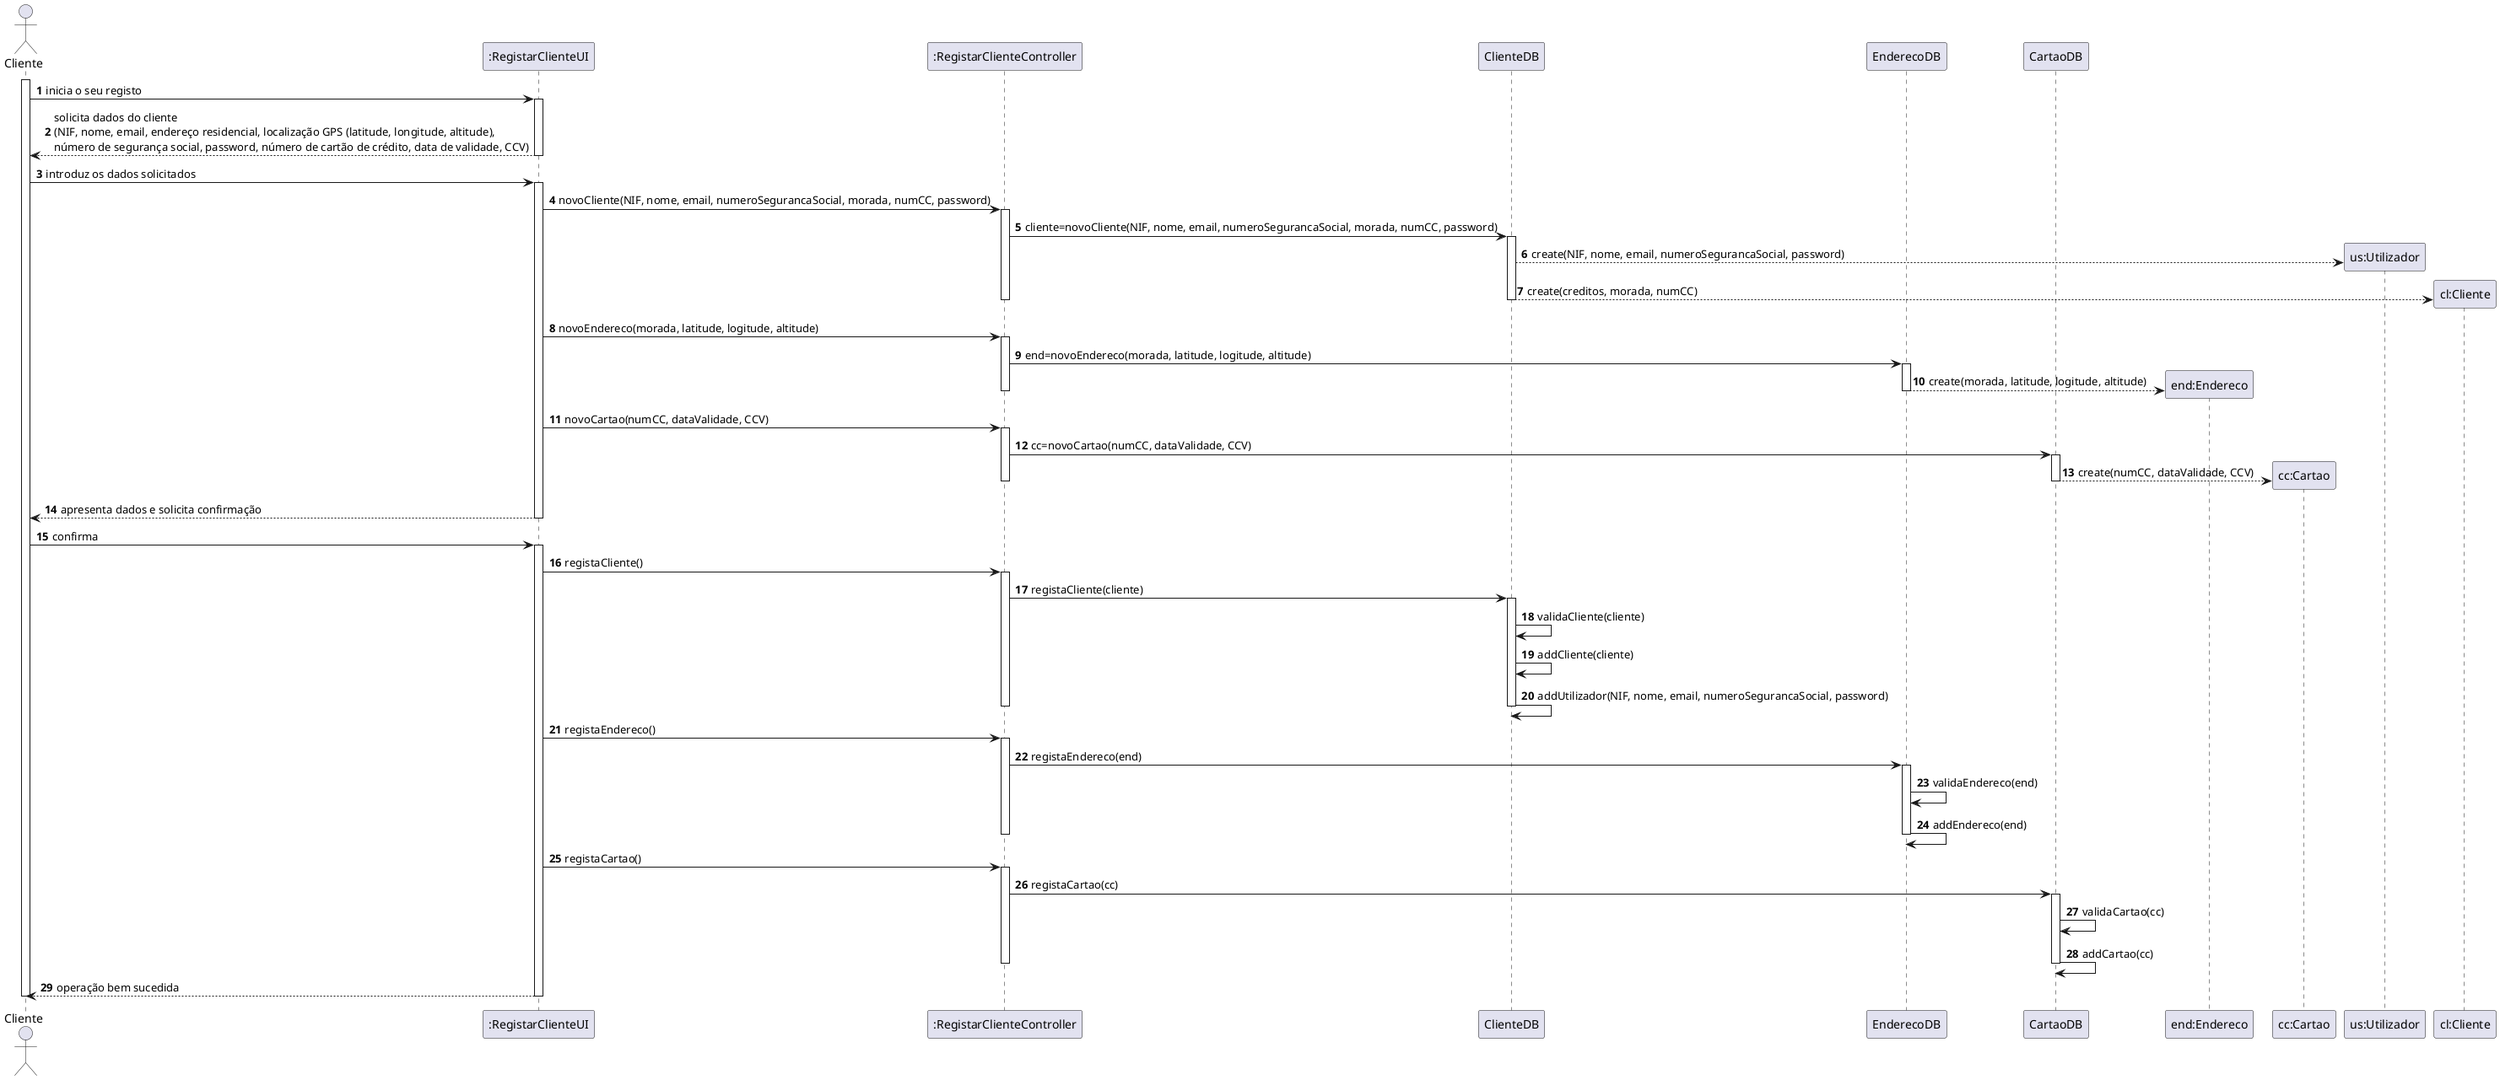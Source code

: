 @startuml
autonumber
actor "Cliente" as ADM

participant ":RegistarClienteUI" as UI
participant ":RegistarClienteController" as CTRL
participant "ClienteDB" as DB
participant "EnderecoDB" as EDB
participant "CartaoDB" as CDB
participant "end:Endereco" as END
participant "cc:Cartao" as CARTAO
participant "us:Utilizador" as UTILIZADOR
participant "cl:Cliente" as CLIENTE

activate ADM
ADM -> UI : inicia o seu registo
activate UI
UI --> ADM : solicita dados do cliente \n(NIF, nome, email, endereço residencial, localização GPS (latitude, longitude, altitude), \nnúmero de segurança social, password, número de cartão de crédito, data de validade, CCV)
deactivate UI

ADM -> UI : introduz os dados solicitados
activate UI
UI -> CTRL : novoCliente(NIF, nome, email, numeroSegurancaSocial, morada, numCC, password)
activate CTRL

CTRL -> DB: cliente=novoCliente(NIF, nome, email, numeroSegurancaSocial, morada, numCC, password)
activate DB
DB --> UTILIZADOR ** : create(NIF, nome, email, numeroSegurancaSocial, password)
DB --> CLIENTE ** : create(creditos, morada, numCC)
deactivate DB
deactivate CTRL

UI -> CTRL : novoEndereco(morada, latitude, logitude, altitude)
activate CTRL
CTRL -> EDB: end=novoEndereco(morada, latitude, logitude, altitude)
activate EDB
EDB --> END ** : create(morada, latitude, logitude, altitude)
deactivate EDB
deactivate CTRL

UI -> CTRL : novoCartao(numCC, dataValidade, CCV)
activate CTRL
CTRL -> CDB: cc=novoCartao(numCC, dataValidade, CCV)
activate CDB
CDB --> CARTAO ** : create(numCC, dataValidade, CCV)
deactivate CDB

deactivate CTRL
UI --> ADM : apresenta dados e solicita confirmação
deactivate UI

ADM -> UI : confirma
activate UI

UI -> CTRL: registaCliente()
activate CTRL
CTRL ->DB: registaCliente(cliente)
activate DB
DB -> DB: validaCliente(cliente)
DB -> DB: addCliente(cliente)
DB -> DB: addUtilizador(NIF, nome, email, numeroSegurancaSocial, password)
deactivate CTRL

deactivate DB

UI -> CTRL: registaEndereco()
activate CTRL
CTRL ->EDB: registaEndereco(end)
activate EDB
EDB -> EDB: validaEndereco(end)
EDB -> EDB: addEndereco(end)

deactivate EDB
deactivate CTRL

UI -> CTRL: registaCartao()
activate CTRL
CTRL ->CDB: registaCartao(cc)
activate CDB
CDB -> CDB: validaCartao(cc)
CDB -> CDB: addCartao(cc)

deactivate CDB

deactivate CTRL

UI --> ADM : operação bem sucedida
deactivate UI

deactivate ADM

@enduml
